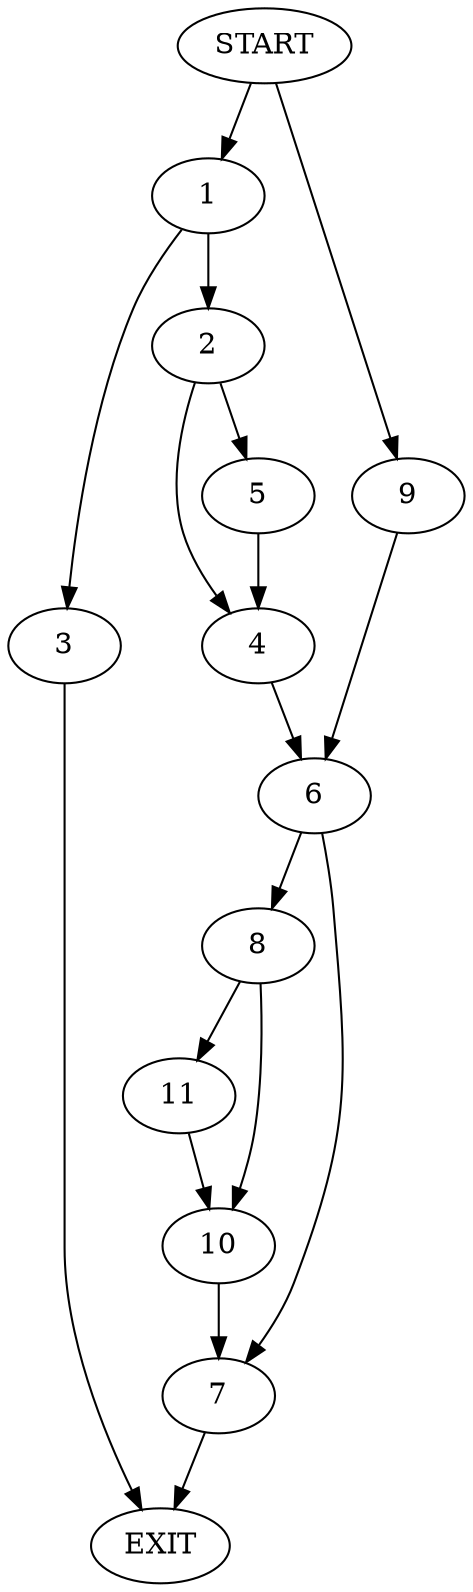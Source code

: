 digraph {
0 [label="START"]
12 [label="EXIT"]
0 -> 1
1 -> 2
1 -> 3
3 -> 12
2 -> 4
2 -> 5
5 -> 4
4 -> 6
6 -> 7
6 -> 8
0 -> 9
9 -> 6
7 -> 12
8 -> 10
8 -> 11
10 -> 7
11 -> 10
}
